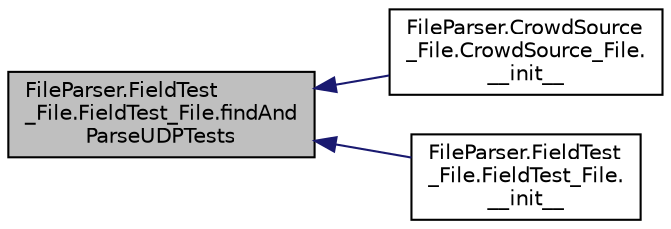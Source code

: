 digraph "FileParser.FieldTest_File.FieldTest_File.findAndParseUDPTests"
{
  edge [fontname="Helvetica",fontsize="10",labelfontname="Helvetica",labelfontsize="10"];
  node [fontname="Helvetica",fontsize="10",shape=record];
  rankdir="LR";
  Node1 [label="FileParser.FieldTest\l_File.FieldTest_File.findAnd\lParseUDPTests",height=0.2,width=0.4,color="black", fillcolor="grey75", style="filled", fontcolor="black"];
  Node1 -> Node2 [dir="back",color="midnightblue",fontsize="10",style="solid",fontname="Helvetica"];
  Node2 [label="FileParser.CrowdSource\l_File.CrowdSource_File.\l__init__",height=0.2,width=0.4,color="black", fillcolor="white", style="filled",URL="$class_file_parser_1_1_crowd_source___file_1_1_crowd_source___file.html#ad283aec191366415d15f0f4bfbbe8f6b"];
  Node1 -> Node3 [dir="back",color="midnightblue",fontsize="10",style="solid",fontname="Helvetica"];
  Node3 [label="FileParser.FieldTest\l_File.FieldTest_File.\l__init__",height=0.2,width=0.4,color="black", fillcolor="white", style="filled",URL="$class_file_parser_1_1_field_test___file_1_1_field_test___file.html#a22d343435675c71f71caf9d618b49eb5"];
}
